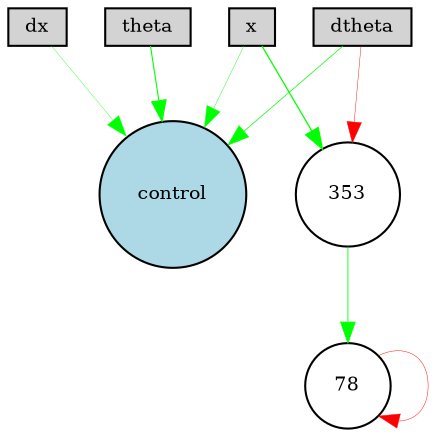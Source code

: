 digraph {
	node [fontsize=9 height=0.2 shape=circle width=0.2]
	x [fillcolor=lightgray shape=box style=filled]
	dx [fillcolor=lightgray shape=box style=filled]
	theta [fillcolor=lightgray shape=box style=filled]
	dtheta [fillcolor=lightgray shape=box style=filled]
	control [fillcolor=lightblue style=filled]
	353 [fillcolor=white style=filled]
	78 [fillcolor=white style=filled]
	x -> control [color=green penwidth=0.1971545576435968 style=solid]
	dtheta -> control [color=green penwidth=0.3476067552713107 style=solid]
	78 -> 78 [color=red penwidth=0.215460932472509 style=solid]
	dx -> control [color=green penwidth=0.17212011684341544 style=solid]
	theta -> control [color=green penwidth=0.5222125649425314 style=solid]
	x -> 353 [color=green penwidth=0.6008289080897194 style=solid]
	353 -> 78 [color=green penwidth=0.40609634632387626 style=solid]
	dtheta -> 353 [color=red penwidth=0.2024648083969566 style=solid]
}
